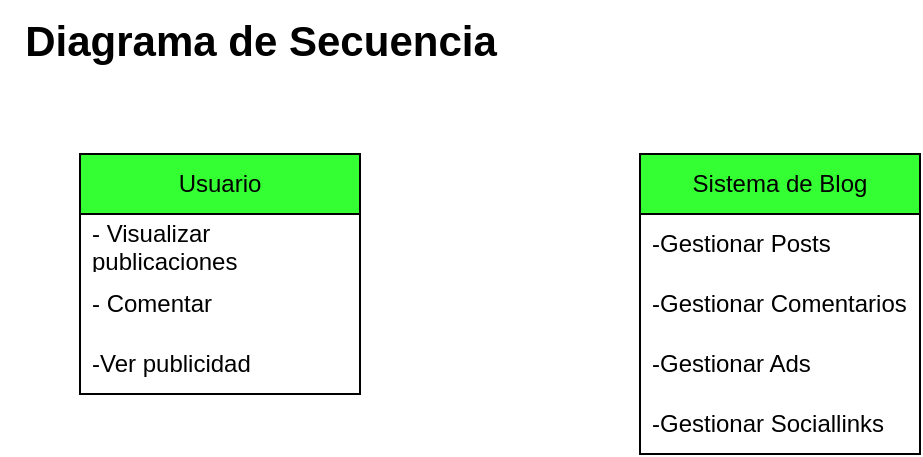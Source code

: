 <mxfile version="22.1.2" type="device" pages="3">
  <diagram name="Página-1" id="2XE57c8Qy7yZGo_10Zy7">
    <mxGraphModel dx="864" dy="526" grid="1" gridSize="10" guides="1" tooltips="1" connect="1" arrows="1" fold="1" page="1" pageScale="1" pageWidth="827" pageHeight="1169" math="0" shadow="0">
      <root>
        <mxCell id="0" />
        <mxCell id="1" parent="0" />
        <mxCell id="8NgjJZ-8jwCqkYJ4vClg-1" value="Usuario" style="swimlane;fontStyle=0;childLayout=stackLayout;horizontal=1;startSize=30;horizontalStack=0;resizeParent=1;resizeParentMax=0;resizeLast=0;collapsible=1;marginBottom=0;whiteSpace=wrap;html=1;fillColor=#33FF33;" parent="1" vertex="1">
          <mxGeometry x="200" y="120" width="140" height="120" as="geometry" />
        </mxCell>
        <mxCell id="8NgjJZ-8jwCqkYJ4vClg-2" value="- Visualizar publicaciones" style="text;strokeColor=none;fillColor=none;align=left;verticalAlign=middle;spacingLeft=4;spacingRight=4;overflow=hidden;points=[[0,0.5],[1,0.5]];portConstraint=eastwest;rotatable=0;whiteSpace=wrap;html=1;" parent="8NgjJZ-8jwCqkYJ4vClg-1" vertex="1">
          <mxGeometry y="30" width="140" height="30" as="geometry" />
        </mxCell>
        <mxCell id="8NgjJZ-8jwCqkYJ4vClg-3" value="- Comentar" style="text;strokeColor=none;fillColor=none;align=left;verticalAlign=middle;spacingLeft=4;spacingRight=4;overflow=hidden;points=[[0,0.5],[1,0.5]];portConstraint=eastwest;rotatable=0;whiteSpace=wrap;html=1;" parent="8NgjJZ-8jwCqkYJ4vClg-1" vertex="1">
          <mxGeometry y="60" width="140" height="30" as="geometry" />
        </mxCell>
        <mxCell id="8NgjJZ-8jwCqkYJ4vClg-4" value="-Ver publicidad" style="text;strokeColor=none;fillColor=none;align=left;verticalAlign=middle;spacingLeft=4;spacingRight=4;overflow=hidden;points=[[0,0.5],[1,0.5]];portConstraint=eastwest;rotatable=0;whiteSpace=wrap;html=1;" parent="8NgjJZ-8jwCqkYJ4vClg-1" vertex="1">
          <mxGeometry y="90" width="140" height="30" as="geometry" />
        </mxCell>
        <mxCell id="8NgjJZ-8jwCqkYJ4vClg-9" value="Sistema de Blog" style="swimlane;fontStyle=0;childLayout=stackLayout;horizontal=1;startSize=30;horizontalStack=0;resizeParent=1;resizeParentMax=0;resizeLast=0;collapsible=1;marginBottom=0;whiteSpace=wrap;html=1;fillColor=#33FF33;" parent="1" vertex="1">
          <mxGeometry x="480" y="120" width="140" height="150" as="geometry" />
        </mxCell>
        <mxCell id="8NgjJZ-8jwCqkYJ4vClg-10" value="-Gestionar Posts" style="text;strokeColor=none;fillColor=none;align=left;verticalAlign=middle;spacingLeft=4;spacingRight=4;overflow=hidden;points=[[0,0.5],[1,0.5]];portConstraint=eastwest;rotatable=0;whiteSpace=wrap;html=1;" parent="8NgjJZ-8jwCqkYJ4vClg-9" vertex="1">
          <mxGeometry y="30" width="140" height="30" as="geometry" />
        </mxCell>
        <mxCell id="8NgjJZ-8jwCqkYJ4vClg-11" value="-Gestionar Comentarios" style="text;strokeColor=none;fillColor=none;align=left;verticalAlign=middle;spacingLeft=4;spacingRight=4;overflow=hidden;points=[[0,0.5],[1,0.5]];portConstraint=eastwest;rotatable=0;whiteSpace=wrap;html=1;" parent="8NgjJZ-8jwCqkYJ4vClg-9" vertex="1">
          <mxGeometry y="60" width="140" height="30" as="geometry" />
        </mxCell>
        <mxCell id="8NgjJZ-8jwCqkYJ4vClg-12" value="-Gestionar Ads" style="text;strokeColor=none;fillColor=none;align=left;verticalAlign=middle;spacingLeft=4;spacingRight=4;overflow=hidden;points=[[0,0.5],[1,0.5]];portConstraint=eastwest;rotatable=0;whiteSpace=wrap;html=1;" parent="8NgjJZ-8jwCqkYJ4vClg-9" vertex="1">
          <mxGeometry y="90" width="140" height="30" as="geometry" />
        </mxCell>
        <mxCell id="8NgjJZ-8jwCqkYJ4vClg-13" value="-Gestionar Sociallinks" style="text;strokeColor=none;fillColor=none;align=left;verticalAlign=middle;spacingLeft=4;spacingRight=4;overflow=hidden;points=[[0,0.5],[1,0.5]];portConstraint=eastwest;rotatable=0;whiteSpace=wrap;html=1;" parent="8NgjJZ-8jwCqkYJ4vClg-9" vertex="1">
          <mxGeometry y="120" width="140" height="30" as="geometry" />
        </mxCell>
        <mxCell id="KJZtBiu8l8J9M0gfE-wd-1" value="&lt;b&gt;&lt;font style=&quot;font-size: 21px;&quot;&gt;Diagrama de Secuencia&lt;/font&gt;&lt;/b&gt;" style="text;html=1;align=center;verticalAlign=middle;resizable=0;points=[];autosize=1;strokeColor=none;fillColor=none;" vertex="1" parent="1">
          <mxGeometry x="160" y="43" width="260" height="40" as="geometry" />
        </mxCell>
      </root>
    </mxGraphModel>
  </diagram>
  <diagram id="rQjurx-9YXQ78n4hkSo_" name="Página-2">
    <mxGraphModel dx="1691" dy="526" grid="1" gridSize="10" guides="1" tooltips="1" connect="1" arrows="1" fold="1" page="1" pageScale="1" pageWidth="827" pageHeight="1169" math="0" shadow="0">
      <root>
        <mxCell id="0" />
        <mxCell id="1" parent="0" />
        <mxCell id="VK0lWsWh_k2m5MrGWLUa-1" value="User" style="swimlane;fontStyle=0;childLayout=stackLayout;horizontal=1;startSize=26;fillColor=#33FF33;horizontalStack=0;resizeParent=1;resizeParentMax=0;resizeLast=0;collapsible=1;marginBottom=0;whiteSpace=wrap;html=1;" vertex="1" parent="1">
          <mxGeometry x="80" y="80" width="140" height="104" as="geometry">
            <mxRectangle x="80" y="80" width="70" height="30" as="alternateBounds" />
          </mxGeometry>
        </mxCell>
        <mxCell id="VK0lWsWh_k2m5MrGWLUa-2" value="- Id: int" style="text;strokeColor=none;fillColor=none;align=left;verticalAlign=top;spacingLeft=4;spacingRight=4;overflow=hidden;rotatable=0;points=[[0,0.5],[1,0.5]];portConstraint=eastwest;whiteSpace=wrap;html=1;" vertex="1" parent="VK0lWsWh_k2m5MrGWLUa-1">
          <mxGeometry y="26" width="140" height="26" as="geometry" />
        </mxCell>
        <mxCell id="VK0lWsWh_k2m5MrGWLUa-3" value="- Username: str" style="text;strokeColor=none;fillColor=none;align=left;verticalAlign=top;spacingLeft=4;spacingRight=4;overflow=hidden;rotatable=0;points=[[0,0.5],[1,0.5]];portConstraint=eastwest;whiteSpace=wrap;html=1;" vertex="1" parent="VK0lWsWh_k2m5MrGWLUa-1">
          <mxGeometry y="52" width="140" height="26" as="geometry" />
        </mxCell>
        <mxCell id="VK0lWsWh_k2m5MrGWLUa-4" value="- Email: str" style="text;strokeColor=none;fillColor=none;align=left;verticalAlign=top;spacingLeft=4;spacingRight=4;overflow=hidden;rotatable=0;points=[[0,0.5],[1,0.5]];portConstraint=eastwest;whiteSpace=wrap;html=1;" vertex="1" parent="VK0lWsWh_k2m5MrGWLUa-1">
          <mxGeometry y="78" width="140" height="26" as="geometry" />
        </mxCell>
        <mxCell id="VK0lWsWh_k2m5MrGWLUa-6" value="Comment" style="swimlane;fontStyle=0;childLayout=stackLayout;horizontal=1;startSize=26;fillColor=#33FF33;horizontalStack=0;resizeParent=1;resizeParentMax=0;resizeLast=0;collapsible=1;marginBottom=0;whiteSpace=wrap;html=1;" vertex="1" parent="1">
          <mxGeometry x="344" y="80" width="140" height="182" as="geometry">
            <mxRectangle x="344" y="80" width="100" height="30" as="alternateBounds" />
          </mxGeometry>
        </mxCell>
        <mxCell id="VK0lWsWh_k2m5MrGWLUa-7" value="- Id: int" style="text;strokeColor=none;fillColor=none;align=left;verticalAlign=top;spacingLeft=4;spacingRight=4;overflow=hidden;rotatable=0;points=[[0,0.5],[1,0.5]];portConstraint=eastwest;whiteSpace=wrap;html=1;" vertex="1" parent="VK0lWsWh_k2m5MrGWLUa-6">
          <mxGeometry y="26" width="140" height="26" as="geometry" />
        </mxCell>
        <mxCell id="VK0lWsWh_k2m5MrGWLUa-8" value="- Name: str" style="text;strokeColor=none;fillColor=none;align=left;verticalAlign=top;spacingLeft=4;spacingRight=4;overflow=hidden;rotatable=0;points=[[0,0.5],[1,0.5]];portConstraint=eastwest;whiteSpace=wrap;html=1;" vertex="1" parent="VK0lWsWh_k2m5MrGWLUa-6">
          <mxGeometry y="52" width="140" height="26" as="geometry" />
        </mxCell>
        <mxCell id="VK0lWsWh_k2m5MrGWLUa-9" value="- Email: str" style="text;strokeColor=none;fillColor=none;align=left;verticalAlign=top;spacingLeft=4;spacingRight=4;overflow=hidden;rotatable=0;points=[[0,0.5],[1,0.5]];portConstraint=eastwest;whiteSpace=wrap;html=1;" vertex="1" parent="VK0lWsWh_k2m5MrGWLUa-6">
          <mxGeometry y="78" width="140" height="26" as="geometry" />
        </mxCell>
        <mxCell id="VK0lWsWh_k2m5MrGWLUa-10" value="- Body: text" style="text;strokeColor=none;fillColor=none;align=left;verticalAlign=top;spacingLeft=4;spacingRight=4;overflow=hidden;rotatable=0;points=[[0,0.5],[1,0.5]];portConstraint=eastwest;whiteSpace=wrap;html=1;" vertex="1" parent="VK0lWsWh_k2m5MrGWLUa-6">
          <mxGeometry y="104" width="140" height="26" as="geometry" />
        </mxCell>
        <mxCell id="VK0lWsWh_k2m5MrGWLUa-11" value="- Created_on: datatime" style="text;strokeColor=none;fillColor=none;align=left;verticalAlign=top;spacingLeft=4;spacingRight=4;overflow=hidden;rotatable=0;points=[[0,0.5],[1,0.5]];portConstraint=eastwest;whiteSpace=wrap;html=1;" vertex="1" parent="VK0lWsWh_k2m5MrGWLUa-6">
          <mxGeometry y="130" width="140" height="26" as="geometry" />
        </mxCell>
        <mxCell id="VK0lWsWh_k2m5MrGWLUa-12" value="- Active: bool" style="text;strokeColor=none;fillColor=none;align=left;verticalAlign=top;spacingLeft=4;spacingRight=4;overflow=hidden;rotatable=0;points=[[0,0.5],[1,0.5]];portConstraint=eastwest;whiteSpace=wrap;html=1;" vertex="1" parent="VK0lWsWh_k2m5MrGWLUa-6">
          <mxGeometry y="156" width="140" height="26" as="geometry" />
        </mxCell>
        <mxCell id="VK0lWsWh_k2m5MrGWLUa-13" value="" style="edgeStyle=entityRelationEdgeStyle;fontSize=12;html=1;endArrow=ERmany;rounded=0;exitX=1;exitY=0.5;exitDx=0;exitDy=0;entryX=0;entryY=0.5;entryDx=0;entryDy=0;" edge="1" parent="1" source="VK0lWsWh_k2m5MrGWLUa-4" target="VK0lWsWh_k2m5MrGWLUa-9">
          <mxGeometry width="100" height="100" relative="1" as="geometry">
            <mxPoint x="360" y="320" as="sourcePoint" />
            <mxPoint x="460" y="220" as="targetPoint" />
          </mxGeometry>
        </mxCell>
        <mxCell id="VK0lWsWh_k2m5MrGWLUa-14" value="1" style="text;html=1;align=center;verticalAlign=middle;resizable=0;points=[];autosize=1;strokeColor=none;fillColor=none;" vertex="1" parent="1">
          <mxGeometry x="225" y="148" width="30" height="30" as="geometry" />
        </mxCell>
        <mxCell id="VK0lWsWh_k2m5MrGWLUa-15" value="*" style="text;html=1;align=center;verticalAlign=middle;resizable=0;points=[];autosize=1;strokeColor=none;fillColor=none;" vertex="1" parent="1">
          <mxGeometry x="309" y="148" width="30" height="30" as="geometry" />
        </mxCell>
        <mxCell id="VK0lWsWh_k2m5MrGWLUa-17" value="Posts" style="swimlane;fontStyle=0;childLayout=stackLayout;horizontal=1;startSize=26;fillColor=#33FF33;horizontalStack=0;resizeParent=1;resizeParentMax=0;resizeLast=0;collapsible=1;marginBottom=0;whiteSpace=wrap;html=1;" vertex="1" parent="1">
          <mxGeometry x="80" y="240" width="140" height="234" as="geometry" />
        </mxCell>
        <mxCell id="VK0lWsWh_k2m5MrGWLUa-18" value="- Id: int" style="text;strokeColor=none;fillColor=none;align=left;verticalAlign=top;spacingLeft=4;spacingRight=4;overflow=hidden;rotatable=0;points=[[0,0.5],[1,0.5]];portConstraint=eastwest;whiteSpace=wrap;html=1;" vertex="1" parent="VK0lWsWh_k2m5MrGWLUa-17">
          <mxGeometry y="26" width="140" height="26" as="geometry" />
        </mxCell>
        <mxCell id="VK0lWsWh_k2m5MrGWLUa-19" value="- Title: str" style="text;strokeColor=none;fillColor=none;align=left;verticalAlign=top;spacingLeft=4;spacingRight=4;overflow=hidden;rotatable=0;points=[[0,0.5],[1,0.5]];portConstraint=eastwest;whiteSpace=wrap;html=1;" vertex="1" parent="VK0lWsWh_k2m5MrGWLUa-17">
          <mxGeometry y="52" width="140" height="26" as="geometry" />
        </mxCell>
        <mxCell id="VK0lWsWh_k2m5MrGWLUa-20" value="- Slug: str" style="text;strokeColor=none;fillColor=none;align=left;verticalAlign=top;spacingLeft=4;spacingRight=4;overflow=hidden;rotatable=0;points=[[0,0.5],[1,0.5]];portConstraint=eastwest;whiteSpace=wrap;html=1;" vertex="1" parent="VK0lWsWh_k2m5MrGWLUa-17">
          <mxGeometry y="78" width="140" height="26" as="geometry" />
        </mxCell>
        <mxCell id="VK0lWsWh_k2m5MrGWLUa-21" value="- Author:&amp;nbsp; User" style="text;strokeColor=none;fillColor=none;align=left;verticalAlign=top;spacingLeft=4;spacingRight=4;overflow=hidden;rotatable=0;points=[[0,0.5],[1,0.5]];portConstraint=eastwest;whiteSpace=wrap;html=1;" vertex="1" parent="VK0lWsWh_k2m5MrGWLUa-17">
          <mxGeometry y="104" width="140" height="26" as="geometry" />
        </mxCell>
        <mxCell id="VK0lWsWh_k2m5MrGWLUa-22" value="- Updated_on: datatime" style="text;strokeColor=none;fillColor=none;align=left;verticalAlign=top;spacingLeft=4;spacingRight=4;overflow=hidden;rotatable=0;points=[[0,0.5],[1,0.5]];portConstraint=eastwest;whiteSpace=wrap;html=1;" vertex="1" parent="VK0lWsWh_k2m5MrGWLUa-17">
          <mxGeometry y="130" width="140" height="26" as="geometry" />
        </mxCell>
        <mxCell id="VK0lWsWh_k2m5MrGWLUa-23" value="- Content: text" style="text;strokeColor=none;fillColor=none;align=left;verticalAlign=top;spacingLeft=4;spacingRight=4;overflow=hidden;rotatable=0;points=[[0,0.5],[1,0.5]];portConstraint=eastwest;whiteSpace=wrap;html=1;" vertex="1" parent="VK0lWsWh_k2m5MrGWLUa-17">
          <mxGeometry y="156" width="140" height="26" as="geometry" />
        </mxCell>
        <mxCell id="VK0lWsWh_k2m5MrGWLUa-24" value="- Created_on: datatime" style="text;strokeColor=none;fillColor=none;align=left;verticalAlign=top;spacingLeft=4;spacingRight=4;overflow=hidden;rotatable=0;points=[[0,0.5],[1,0.5]];portConstraint=eastwest;whiteSpace=wrap;html=1;" vertex="1" parent="VK0lWsWh_k2m5MrGWLUa-17">
          <mxGeometry y="182" width="140" height="26" as="geometry" />
        </mxCell>
        <mxCell id="VK0lWsWh_k2m5MrGWLUa-25" value="- Status: int" style="text;strokeColor=none;fillColor=none;align=left;verticalAlign=top;spacingLeft=4;spacingRight=4;overflow=hidden;rotatable=0;points=[[0,0.5],[1,0.5]];portConstraint=eastwest;whiteSpace=wrap;html=1;" vertex="1" parent="VK0lWsWh_k2m5MrGWLUa-17">
          <mxGeometry y="208" width="140" height="26" as="geometry" />
        </mxCell>
        <mxCell id="VK0lWsWh_k2m5MrGWLUa-26" value="Ad" style="swimlane;fontStyle=0;childLayout=stackLayout;horizontal=1;startSize=26;fillColor=#33FF33;horizontalStack=0;resizeParent=1;resizeParentMax=0;resizeLast=0;collapsible=1;marginBottom=0;whiteSpace=wrap;html=1;" vertex="1" parent="1">
          <mxGeometry x="80" y="520" width="140" height="130" as="geometry" />
        </mxCell>
        <mxCell id="VK0lWsWh_k2m5MrGWLUa-27" value="- Id: int" style="text;strokeColor=none;fillColor=none;align=left;verticalAlign=top;spacingLeft=4;spacingRight=4;overflow=hidden;rotatable=0;points=[[0,0.5],[1,0.5]];portConstraint=eastwest;whiteSpace=wrap;html=1;" vertex="1" parent="VK0lWsWh_k2m5MrGWLUa-26">
          <mxGeometry y="26" width="140" height="26" as="geometry" />
        </mxCell>
        <mxCell id="VK0lWsWh_k2m5MrGWLUa-28" value="- Title: str" style="text;strokeColor=none;fillColor=none;align=left;verticalAlign=top;spacingLeft=4;spacingRight=4;overflow=hidden;rotatable=0;points=[[0,0.5],[1,0.5]];portConstraint=eastwest;whiteSpace=wrap;html=1;" vertex="1" parent="VK0lWsWh_k2m5MrGWLUa-26">
          <mxGeometry y="52" width="140" height="26" as="geometry" />
        </mxCell>
        <mxCell id="VK0lWsWh_k2m5MrGWLUa-29" value="- Image: image" style="text;strokeColor=none;fillColor=none;align=left;verticalAlign=top;spacingLeft=4;spacingRight=4;overflow=hidden;rotatable=0;points=[[0,0.5],[1,0.5]];portConstraint=eastwest;whiteSpace=wrap;html=1;" vertex="1" parent="VK0lWsWh_k2m5MrGWLUa-26">
          <mxGeometry y="78" width="140" height="26" as="geometry" />
        </mxCell>
        <mxCell id="VK0lWsWh_k2m5MrGWLUa-30" value="- Link: str" style="text;strokeColor=none;fillColor=none;align=left;verticalAlign=top;spacingLeft=4;spacingRight=4;overflow=hidden;rotatable=0;points=[[0,0.5],[1,0.5]];portConstraint=eastwest;whiteSpace=wrap;html=1;" vertex="1" parent="VK0lWsWh_k2m5MrGWLUa-26">
          <mxGeometry y="104" width="140" height="26" as="geometry" />
        </mxCell>
        <mxCell id="VK0lWsWh_k2m5MrGWLUa-31" value="Sociallink" style="swimlane;fontStyle=0;childLayout=stackLayout;horizontal=1;startSize=26;fillColor=#33FF33;horizontalStack=0;resizeParent=1;resizeParentMax=0;resizeLast=0;collapsible=1;marginBottom=0;whiteSpace=wrap;html=1;" vertex="1" parent="1">
          <mxGeometry x="360" y="320" width="140" height="104" as="geometry" />
        </mxCell>
        <mxCell id="VK0lWsWh_k2m5MrGWLUa-32" value="-Id: int" style="text;strokeColor=none;fillColor=none;align=left;verticalAlign=top;spacingLeft=4;spacingRight=4;overflow=hidden;rotatable=0;points=[[0,0.5],[1,0.5]];portConstraint=eastwest;whiteSpace=wrap;html=1;" vertex="1" parent="VK0lWsWh_k2m5MrGWLUa-31">
          <mxGeometry y="26" width="140" height="26" as="geometry" />
        </mxCell>
        <mxCell id="VK0lWsWh_k2m5MrGWLUa-33" value="- name: str" style="text;strokeColor=none;fillColor=none;align=left;verticalAlign=top;spacingLeft=4;spacingRight=4;overflow=hidden;rotatable=0;points=[[0,0.5],[1,0.5]];portConstraint=eastwest;whiteSpace=wrap;html=1;" vertex="1" parent="VK0lWsWh_k2m5MrGWLUa-31">
          <mxGeometry y="52" width="140" height="26" as="geometry" />
        </mxCell>
        <mxCell id="VK0lWsWh_k2m5MrGWLUa-34" value="- Link: str" style="text;strokeColor=none;fillColor=none;align=left;verticalAlign=top;spacingLeft=4;spacingRight=4;overflow=hidden;rotatable=0;points=[[0,0.5],[1,0.5]];portConstraint=eastwest;whiteSpace=wrap;html=1;" vertex="1" parent="VK0lWsWh_k2m5MrGWLUa-31">
          <mxGeometry y="78" width="140" height="26" as="geometry" />
        </mxCell>
        <mxCell id="VK0lWsWh_k2m5MrGWLUa-35" value="" style="edgeStyle=entityRelationEdgeStyle;fontSize=12;html=1;endArrow=ERoneToMany;rounded=0;entryX=1;entryY=0.5;entryDx=0;entryDy=0;" edge="1" parent="1" source="VK0lWsWh_k2m5MrGWLUa-2" target="VK0lWsWh_k2m5MrGWLUa-21">
          <mxGeometry width="100" height="100" relative="1" as="geometry">
            <mxPoint x="360" y="320" as="sourcePoint" />
            <mxPoint x="460" y="220" as="targetPoint" />
          </mxGeometry>
        </mxCell>
        <mxCell id="VK0lWsWh_k2m5MrGWLUa-36" value="1" style="text;html=1;align=center;verticalAlign=middle;resizable=0;points=[];autosize=1;strokeColor=none;fillColor=none;" vertex="1" parent="1">
          <mxGeometry x="215" y="88" width="30" height="30" as="geometry" />
        </mxCell>
        <mxCell id="VK0lWsWh_k2m5MrGWLUa-37" value="*" style="text;html=1;align=center;verticalAlign=middle;resizable=0;points=[];autosize=1;strokeColor=none;fillColor=none;" vertex="1" parent="1">
          <mxGeometry x="225" y="328" width="30" height="30" as="geometry" />
        </mxCell>
        <mxCell id="VK0lWsWh_k2m5MrGWLUa-38" value="" style="edgeStyle=entityRelationEdgeStyle;fontSize=12;html=1;endArrow=ERoneToMany;rounded=0;exitX=1;exitY=0.5;exitDx=0;exitDy=0;entryX=0;entryY=0.5;entryDx=0;entryDy=0;" edge="1" parent="1" source="VK0lWsWh_k2m5MrGWLUa-18" target="VK0lWsWh_k2m5MrGWLUa-32">
          <mxGeometry width="100" height="100" relative="1" as="geometry">
            <mxPoint x="360" y="420" as="sourcePoint" />
            <mxPoint x="460" y="320" as="targetPoint" />
          </mxGeometry>
        </mxCell>
        <mxCell id="VK0lWsWh_k2m5MrGWLUa-40" value="1" style="text;html=1;align=center;verticalAlign=middle;resizable=0;points=[];autosize=1;strokeColor=none;fillColor=none;" vertex="1" parent="1">
          <mxGeometry x="220" y="250" width="30" height="30" as="geometry" />
        </mxCell>
        <mxCell id="VK0lWsWh_k2m5MrGWLUa-41" value="*" style="text;html=1;align=center;verticalAlign=middle;resizable=0;points=[];autosize=1;strokeColor=none;fillColor=none;" vertex="1" parent="1">
          <mxGeometry x="335" y="328" width="30" height="30" as="geometry" />
        </mxCell>
        <mxCell id="VK0lWsWh_k2m5MrGWLUa-42" value="" style="edgeStyle=orthogonalEdgeStyle;fontSize=12;html=1;endArrow=ERmany;rounded=0;exitX=0;exitY=0.5;exitDx=0;exitDy=0;entryX=0;entryY=0.5;entryDx=0;entryDy=0;" edge="1" parent="1" source="VK0lWsWh_k2m5MrGWLUa-18" target="VK0lWsWh_k2m5MrGWLUa-27">
          <mxGeometry width="100" height="100" relative="1" as="geometry">
            <mxPoint x="360" y="420" as="sourcePoint" />
            <mxPoint x="460" y="320" as="targetPoint" />
          </mxGeometry>
        </mxCell>
        <mxCell id="VK0lWsWh_k2m5MrGWLUa-43" value="1" style="text;html=1;align=center;verticalAlign=middle;resizable=0;points=[];autosize=1;strokeColor=none;fillColor=none;" vertex="1" parent="1">
          <mxGeometry x="55" y="248" width="30" height="30" as="geometry" />
        </mxCell>
        <mxCell id="VK0lWsWh_k2m5MrGWLUa-44" value="*" style="text;html=1;align=center;verticalAlign=middle;resizable=0;points=[];autosize=1;strokeColor=none;fillColor=none;" vertex="1" parent="1">
          <mxGeometry x="45" y="538" width="30" height="30" as="geometry" />
        </mxCell>
        <mxCell id="VK0lWsWh_k2m5MrGWLUa-45" value="" style="edgeStyle=orthogonalEdgeStyle;fontSize=12;html=1;endArrow=ERoneToMany;rounded=0;entryX=0;entryY=0.5;entryDx=0;entryDy=0;exitX=0.867;exitY=1;exitDx=0;exitDy=0;exitPerimeter=0;" edge="1" parent="1" source="VK0lWsWh_k2m5MrGWLUa-43" target="VK0lWsWh_k2m5MrGWLUa-7">
          <mxGeometry width="100" height="100" relative="1" as="geometry">
            <mxPoint x="360" y="320" as="sourcePoint" />
            <mxPoint x="460" y="220" as="targetPoint" />
            <Array as="points">
              <mxPoint x="50" y="278" />
              <mxPoint x="50" y="210" />
              <mxPoint x="300" y="210" />
              <mxPoint x="300" y="119" />
            </Array>
          </mxGeometry>
        </mxCell>
        <mxCell id="VK0lWsWh_k2m5MrGWLUa-46" value="*" style="text;html=1;align=center;verticalAlign=middle;resizable=0;points=[];autosize=1;strokeColor=none;fillColor=none;" vertex="1" parent="1">
          <mxGeometry x="305" y="88" width="30" height="30" as="geometry" />
        </mxCell>
        <mxCell id="Z2f67RfhDwv9Ywp2bEh--1" value="&lt;b&gt;&lt;font style=&quot;font-size: 21px;&quot;&gt;Diagrama clases&lt;/font&gt;&lt;/b&gt;" style="text;html=1;align=center;verticalAlign=middle;resizable=0;points=[];autosize=1;strokeColor=none;fillColor=none;" vertex="1" parent="1">
          <mxGeometry x="-15" y="3" width="190" height="40" as="geometry" />
        </mxCell>
      </root>
    </mxGraphModel>
  </diagram>
  <diagram id="dDvcaRul3qeXtGI1Ieer" name="Página-3">
    <mxGraphModel dx="1691" dy="526" grid="1" gridSize="10" guides="1" tooltips="1" connect="1" arrows="1" fold="1" page="1" pageScale="1" pageWidth="827" pageHeight="1169" background="#33FF33" math="0" shadow="0">
      <root>
        <mxCell id="0" />
        <mxCell id="1" parent="0" />
        <mxCell id="6AeWmUTUUCWyM8Th6i2a-1" value="Descripcion de las relaciones en el Diagrama de Clases&amp;nbsp;" style="text;html=1;align=center;verticalAlign=middle;resizable=0;points=[];autosize=1;strokeColor=none;fillColor=none;strokeWidth=3;fontSize=27;fontStyle=7;" vertex="1" parent="1">
          <mxGeometry x="20" y="30" width="740" height="50" as="geometry" />
        </mxCell>
        <mxCell id="6AeWmUTUUCWyM8Th6i2a-2" value="&amp;nbsp;1 User - Post:&amp;nbsp;Relación: 1 a muchos (1 usuario puede tener varios posts, pero un post pertenece a un solo usuario)&lt;div&gt;Representación en el diagrama: La clase User está asociada con la clase Post mediante una línea con un &quot;1&quot; en el extremo de la clase User y un &quot;*&quot; en el extremo de la clase Post.&lt;/div&gt;" style="text;html=1;align=center;verticalAlign=middle;resizable=0;points=[];autosize=1;strokeColor=none;fillColor=none;" vertex="1" parent="1">
          <mxGeometry x="-270" y="113" width="1010" height="40" as="geometry" />
        </mxCell>
        <mxCell id="6AeWmUTUUCWyM8Th6i2a-5" value="2&amp;nbsp;User - Comment:&amp;nbsp;Relación: 1 a muchos (1 usuario puede realizar varios comentarios, pero un comentario pertenece a un solo usuario)&lt;div&gt;Representación en el diagrama: La clase User está asociada con la clase Comment mediante una línea con un &quot;1&quot; en el extremo de la clase User y un &quot;*&quot; en el extremo de la clase Comment.&lt;/div&gt;" style="text;html=1;align=center;verticalAlign=middle;resizable=0;points=[];autosize=1;strokeColor=none;fillColor=none;" vertex="1" parent="1">
          <mxGeometry x="-243" y="190" width="1070" height="40" as="geometry" />
        </mxCell>
        <mxCell id="6AeWmUTUUCWyM8Th6i2a-7" value="3&amp;nbsp;Post - Comment:&amp;nbsp;Relación: 1 a muchos (1 post puede tener varios comentarios, pero un comentario pertenece a un solo post)&lt;div&gt;Representación en el diagrama: La clase Post está asociada con la clase Comment mediante una línea con un &quot;1&quot; en el extremo de la clase Post y un &quot;*&quot; en el extremo de la clase Comment.&lt;/div&gt;" style="text;html=1;align=center;verticalAlign=middle;resizable=0;points=[];autosize=1;strokeColor=none;fillColor=none;" vertex="1" parent="1">
          <mxGeometry x="-260" y="270" width="1060" height="40" as="geometry" />
        </mxCell>
        <mxCell id="6AeWmUTUUCWyM8Th6i2a-8" value="4&amp;nbsp;Ad - Post:&amp;nbsp;Relación: 1 a muchos (1 anuncio puede estar asociado con varios posts, pero un post tiene solo un anuncio asociado)&lt;br&gt;&lt;span style=&quot;background-color: initial;&quot;&gt;Representación en el diagrama: La clase Ad está asociada con la clase Post mediante una línea con un &quot;1&quot; en el extremo de la clase Ad y un &quot;*&quot; en el extremo de la clase Post.&lt;/span&gt;&amp;nbsp;" style="text;html=1;align=center;verticalAlign=middle;resizable=0;points=[];autosize=1;strokeColor=none;fillColor=none;" vertex="1" parent="1">
          <mxGeometry x="-210" y="360" width="980" height="40" as="geometry" />
        </mxCell>
        <mxCell id="6AeWmUTUUCWyM8Th6i2a-9" value="5&amp;nbsp;SocialLink - Post:&amp;nbsp;Relación: 1 a muchos (1 enlace social puede estar asociado con varios posts, pero un post tiene solo un enlace social asociado)&lt;div&gt;Representación en el diagrama: La clase SocialLink está asociada con la clase Post mediante una línea con un &quot;1&quot; en el extremo de la clase SocialLink y un &quot;*&quot; en el extremo de la clase Post.&lt;/div&gt;" style="text;html=1;align=center;verticalAlign=middle;resizable=0;points=[];autosize=1;strokeColor=none;fillColor=none;" vertex="1" parent="1">
          <mxGeometry x="-210" y="440" width="1070" height="40" as="geometry" />
        </mxCell>
      </root>
    </mxGraphModel>
  </diagram>
</mxfile>
